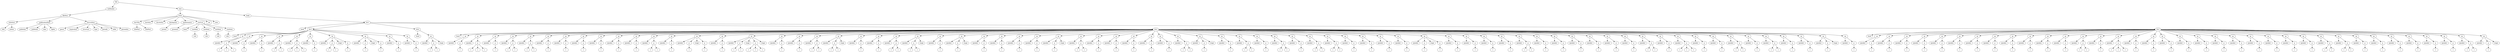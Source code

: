 digraph Tree {
	"t0" [label = "TEI"];
	"t1" [label = "teiHeader"];
	"t2" [label = "fileDesc"];
	"t3" [label = "titleStmt"];
	"t4" [label = "title"];
	"t5" [label = "author"];
	"t6" [label = "publicationStmt"];
	"t7" [label = "publisher"];
	"t8" [label = "publisher"];
	"t9" [label = "idno"];
	"t10" [label = "rights"];
	"t11" [label = "SourceDesc"];
	"t12" [label = "genre"];
	"t13" [label = "inspiration"];
	"t14" [label = "structure"];
	"t15" [label = "type"];
	"t16" [label = "periode"];
	"t17" [label = "taille"];
	"t18" [label = "permalien"];
	"t19" [label = "text"];
	"t20" [label = "front"];
	"t21" [label = "docTitle"];
	"t22" [label = "titlePart"];
	"t23" [label = "titlePart"];
	"t24" [label = "docDate"];
	"t25" [label = "docAuthor"];
	"t26" [label = "docImprint"];
	"t27" [label = "printer"];
	"t28" [label = "performance"];
	"t29" [label = "premiere"];
	"t30" [label = "castList"];
	"t31" [label = "head"];
	"t32" [label = "castItem"];
	"t33" [label = "role"];
	"t34" [label = "castItem"];
	"t35" [label = "role"];
	"t36" [label = "castItem"];
	"t37" [label = "role"];
	"t38" [label = "castItem"];
	"t39" [label = "role"];
	"t40" [label = "set"];
	"t41" [label = "note"];
	"t42" [label = "body"];
	"t43" [label = "div1"];
	"t44" [label = "head"];
	"t45" [label = "div2"];
	"t46" [label = "head"];
	"t47" [label = "sp"];
	"t48" [label = "speaker"];
	"t49" [label = "p"];
	"t50" [label = "s"];
	"t51" [label = "s"];
	"t52" [label = "s"];
	"t53" [label = "sp"];
	"t54" [label = "speaker"];
	"t55" [label = "p"];
	"t56" [label = "s"];
	"t57" [label = "sp"];
	"t58" [label = "speaker"];
	"t59" [label = "p"];
	"t60" [label = "s"];
	"t61" [label = "sp"];
	"t62" [label = "speaker"];
	"t63" [label = "p"];
	"t64" [label = "s"];
	"t65" [label = "s"];
	"t66" [label = "sp"];
	"t67" [label = "speaker"];
	"t68" [label = "p"];
	"t69" [label = "s"];
	"t70" [label = "s"];
	"t71" [label = "s"];
	"t72" [label = "sp"];
	"t73" [label = "speaker"];
	"t74" [label = "p"];
	"t75" [label = "s"];
	"t76" [label = "sp"];
	"t77" [label = "speaker"];
	"t78" [label = "p"];
	"t79" [label = "s"];
	"t80" [label = "s"];
	"t81" [label = "stage"];
	"t82" [label = "p"];
	"t83" [label = "s"];
	"t84" [label = "sp"];
	"t85" [label = "speaker"];
	"t86" [label = "p"];
	"t87" [label = "s"];
	"t88" [label = "stage"];
	"t89" [label = "p"];
	"t90" [label = "s"];
	"t91" [label = "sp"];
	"t92" [label = "speaker"];
	"t93" [label = "p"];
	"t94" [label = "s"];
	"t95" [label = "sp"];
	"t96" [label = "speaker"];
	"t97" [label = "p"];
	"t98" [label = "s"];
	"t99" [label = "div2"];
	"t100" [label = "head"];
	"t101" [label = "sp"];
	"t102" [label = "speaker"];
	"t103" [label = "p"];
	"t104" [label = "s"];
	"t105" [label = "s"];
	"t106" [label = "stage"];
	"t107" [label = "div2"];
	"t108" [label = "head"];
	"t109" [label = "sp"];
	"t110" [label = "speaker"];
	"t111" [label = "p"];
	"t112" [label = "s"];
	"t113" [label = "sp"];
	"t114" [label = "speaker"];
	"t115" [label = "p"];
	"t116" [label = "s"];
	"t117" [label = "s"];
	"t118" [label = "s"];
	"t119" [label = "sp"];
	"t120" [label = "speaker"];
	"t121" [label = "p"];
	"t122" [label = "s"];
	"t123" [label = "sp"];
	"t124" [label = "speaker"];
	"t125" [label = "p"];
	"t126" [label = "s"];
	"t127" [label = "s"];
	"t128" [label = "sp"];
	"t129" [label = "speaker"];
	"t130" [label = "p"];
	"t131" [label = "s"];
	"t132" [label = "s"];
	"t133" [label = "sp"];
	"t134" [label = "speaker"];
	"t135" [label = "p"];
	"t136" [label = "s"];
	"t137" [label = "sp"];
	"t138" [label = "speaker"];
	"t139" [label = "p"];
	"t140" [label = "s"];
	"t141" [label = "sp"];
	"t142" [label = "speaker"];
	"t143" [label = "p"];
	"t144" [label = "s"];
	"t145" [label = "sp"];
	"t146" [label = "speaker"];
	"t147" [label = "p"];
	"t148" [label = "s"];
	"t149" [label = "sp"];
	"t150" [label = "speaker"];
	"t151" [label = "p"];
	"t152" [label = "s"];
	"t153" [label = "sp"];
	"t154" [label = "speaker"];
	"t155" [label = "p"];
	"t156" [label = "s"];
	"t157" [label = "sp"];
	"t158" [label = "speaker"];
	"t159" [label = "p"];
	"t160" [label = "s"];
	"t161" [label = "s"];
	"t162" [label = "sp"];
	"t163" [label = "speaker"];
	"t164" [label = "p"];
	"t165" [label = "s"];
	"t166" [label = "sp"];
	"t167" [label = "speaker"];
	"t168" [label = "p"];
	"t169" [label = "s"];
	"t170" [label = "stage"];
	"t171" [label = "p"];
	"t172" [label = "s"];
	"t173" [label = "sp"];
	"t174" [label = "speaker"];
	"t175" [label = "p"];
	"t176" [label = "s"];
	"t177" [label = "sp"];
	"t178" [label = "speaker"];
	"t179" [label = "p"];
	"t180" [label = "s"];
	"t181" [label = "s"];
	"t182" [label = "stage"];
	"t183" [label = "p"];
	"t184" [label = "s"];
	"t185" [label = "s"];
	"t186" [label = "s"];
	"t187" [label = "stage"];
	"t188" [label = "sp"];
	"t189" [label = "speaker"];
	"t190" [label = "p"];
	"t191" [label = "s"];
	"t192" [label = "sp"];
	"t193" [label = "speaker"];
	"t194" [label = "p"];
	"t195" [label = "s"];
	"t196" [label = "sp"];
	"t197" [label = "speaker"];
	"t198" [label = "p"];
	"t199" [label = "s"];
	"t200" [label = "s"];
	"t201" [label = "sp"];
	"t202" [label = "speaker"];
	"t203" [label = "p"];
	"t204" [label = "s"];
	"t205" [label = "s"];
	"t206" [label = "stage"];
	"t207" [label = "sp"];
	"t208" [label = "speaker"];
	"t209" [label = "p"];
	"t210" [label = "s"];
	"t211" [label = "sp"];
	"t212" [label = "speaker"];
	"t213" [label = "p"];
	"t214" [label = "s"];
	"t215" [label = "sp"];
	"t216" [label = "speaker"];
	"t217" [label = "p"];
	"t218" [label = "s"];
	"t219" [label = "s"];
	"t220" [label = "sp"];
	"t221" [label = "speaker"];
	"t222" [label = "p"];
	"t223" [label = "s"];
	"t224" [label = "s"];
	"t225" [label = "stage"];
	"t226" [label = "sp"];
	"t227" [label = "speaker"];
	"t228" [label = "p"];
	"t229" [label = "s"];
	"t230" [label = "sp"];
	"t231" [label = "speaker"];
	"t232" [label = "p"];
	"t233" [label = "s"];
	"t234" [label = "stage"];
	"t235" [label = "sp"];
	"t236" [label = "speaker"];
	"t237" [label = "p"];
	"t238" [label = "s"];
	"t239" [label = "sp"];
	"t240" [label = "speaker"];
	"t241" [label = "p"];
	"t242" [label = "s"];
	"t243" [label = "sp"];
	"t244" [label = "speaker"];
	"t245" [label = "p"];
	"t246" [label = "s"];
	"t247" [label = "sp"];
	"t248" [label = "speaker"];
	"t249" [label = "p"];
	"t250" [label = "s"];
	"t251" [label = "sp"];
	"t252" [label = "speaker"];
	"t253" [label = "p"];
	"t254" [label = "s"];
	"t255" [label = "stage"];
	"t256" [label = "sp"];
	"t257" [label = "speaker"];
	"t258" [label = "p"];
	"t259" [label = "s"];
	"t260" [label = "s"];
	"t261" [label = "sp"];
	"t262" [label = "speaker"];
	"t263" [label = "p"];
	"t264" [label = "s"];
	"t265" [label = "sp"];
	"t266" [label = "speaker"];
	"t267" [label = "p"];
	"t268" [label = "s"];
	"t269" [label = "sp"];
	"t270" [label = "speaker"];
	"t271" [label = "p"];
	"t272" [label = "s"];
	"t273" [label = "sp"];
	"t274" [label = "speaker"];
	"t275" [label = "p"];
	"t276" [label = "s"];
	"t277" [label = "sp"];
	"t278" [label = "speaker"];
	"t279" [label = "p"];
	"t280" [label = "s"];
	"t281" [label = "sp"];
	"t282" [label = "speaker"];
	"t283" [label = "p"];
	"t284" [label = "s"];
	"t285" [label = "s"];
	"t286" [label = "sp"];
	"t287" [label = "speaker"];
	"t288" [label = "p"];
	"t289" [label = "s"];
	"t290" [label = "stage"];
	"t291" [label = "sp"];
	"t292" [label = "speaker"];
	"t293" [label = "p"];
	"t294" [label = "s"];
	"t295" [label = "sp"];
	"t296" [label = "speaker"];
	"t297" [label = "p"];
	"t298" [label = "s"];
	"t299" [label = "s"];
	"t300" [label = "sp"];
	"t301" [label = "speaker"];
	"t302" [label = "p"];
	"t303" [label = "s"];
	"t304" [label = "sp"];
	"t305" [label = "speaker"];
	"t306" [label = "p"];
	"t307" [label = "s"];
	"t308" [label = "s"];
	"t309" [label = "sp"];
	"t310" [label = "speaker"];
	"t311" [label = "p"];
	"t312" [label = "s"];
	"t313" [label = "sp"];
	"t314" [label = "speaker"];
	"t315" [label = "p"];
	"t316" [label = "s"];
	"t317" [label = "s"];
	"t318" [label = "sp"];
	"t319" [label = "speaker"];
	"t320" [label = "p"];
	"t321" [label = "s"];
	"t322" [label = "s"];
	"t323" [label = "sp"];
	"t324" [label = "speaker"];
	"t325" [label = "p"];
	"t326" [label = "s"];
	"t327" [label = "sp"];
	"t328" [label = "speaker"];
	"t329" [label = "p"];
	"t330" [label = "s"];
	"t331" [label = "sp"];
	"t332" [label = "speaker"];
	"t333" [label = "p"];
	"t334" [label = "s"];
	"t335" [label = "sp"];
	"t336" [label = "speaker"];
	"t337" [label = "p"];
	"t338" [label = "s"];
	"t339" [label = "sp"];
	"t340" [label = "speaker"];
	"t341" [label = "p"];
	"t342" [label = "s"];
	"t343" [label = "stage"];
	"t344" [label = "p"];
	"t345" [label = "s"];
	"t346" [label = "sp"];
	"t347" [label = "speaker"];
	"t348" [label = "p"];
	"t349" [label = "s"];
	"t350" [label = "sp"];
	"t351" [label = "speaker"];
	"t352" [label = "p"];
	"t353" [label = "s"];
	"t354" [label = "sp"];
	"t355" [label = "speaker"];
	"t356" [label = "p"];
	"t357" [label = "s"];
	"t358" [label = "sp"];
	"t359" [label = "speaker"];
	"t360" [label = "p"];
	"t361" [label = "s"];
	"t362" [label = "sp"];
	"t363" [label = "speaker"];
	"t364" [label = "p"];
	"t365" [label = "s"];
	"t366" [label = "s"];
	"t367" [label = "sp"];
	"t368" [label = "speaker"];
	"t369" [label = "p"];
	"t370" [label = "s"];
	"t371" [label = "sp"];
	"t372" [label = "speaker"];
	"t373" [label = "p"];
	"t374" [label = "s"];
	"t375" [label = "sp"];
	"t376" [label = "speaker"];
	"t377" [label = "p"];
	"t378" [label = "s"];
	"t379" [label = "sp"];
	"t380" [label = "speaker"];
	"t381" [label = "p"];
	"t382" [label = "s"];
	"t383" [label = "sp"];
	"t384" [label = "speaker"];
	"t385" [label = "p"];
	"t386" [label = "s"];
	"t387" [label = "sp"];
	"t388" [label = "speaker"];
	"t389" [label = "p"];
	"t390" [label = "s"];
	"t391" [label = "sp"];
	"t392" [label = "speaker"];
	"t393" [label = "p"];
	"t394" [label = "s"];
	"t395" [label = "s"];
	"t396" [label = "sp"];
	"t397" [label = "speaker"];
	"t398" [label = "p"];
	"t399" [label = "s"];
	"t400" [label = "sp"];
	"t401" [label = "speaker"];
	"t402" [label = "p"];
	"t403" [label = "s"];
	"t404" [label = "s"];
	"t405" [label = "s"];
	"t406" [label = "sp"];
	"t407" [label = "speaker"];
	"t408" [label = "p"];
	"t409" [label = "s"];
	"t410" [label = "sp"];
	"t411" [label = "speaker"];
	"t412" [label = "p"];
	"t413" [label = "s"];
	"t414" [label = "sp"];
	"t415" [label = "speaker"];
	"t416" [label = "p"];
	"t417" [label = "s"];
	"t418" [label = "s"];
	"t419" [label = "sp"];
	"t420" [label = "speaker"];
	"t421" [label = "p"];
	"t422" [label = "s"];
	"t423" [label = "sp"];
	"t424" [label = "speaker"];
	"t425" [label = "p"];
	"t426" [label = "s"];
	"t427" [label = "s"];
	"t428" [label = "sp"];
	"t429" [label = "speaker"];
	"t430" [label = "p"];
	"t431" [label = "s"];
	"t432" [label = "sp"];
	"t433" [label = "speaker"];
	"t434" [label = "p"];
	"t435" [label = "s"];
	"t436" [label = "sp"];
	"t437" [label = "speaker"];
	"t438" [label = "p"];
	"t439" [label = "s"];
	"t440" [label = "stage"];
	"t441" [label = "sp"];
	"t442" [label = "speaker"];
	"t443" [label = "p"];
	"t444" [label = "s"];
	"t445" [label = "div2"];
	"t446" [label = "head"];
	"t447" [label = "sp"];
	"t448" [label = "speaker"];
	"t449" [label = "p"];
	"t450" [label = "s"];
	"t451" [label = "sp"];
	"t452" [label = "speaker"];
	"t453" [label = "p"];
	"t454" [label = "s"];
	"t455" [label = "sp"];
	"t456" [label = "speaker"];
	"t457" [label = "p"];
	"t458" [label = "s"];
	"t459" [label = "sp"];
	"t460" [label = "speaker"];
	"t461" [label = "p"];
	"t462" [label = "s"];
	"t463" [label = "sp"];
	"t464" [label = "speaker"];
	"t465" [label = "p"];
	"t466" [label = "s"];
	"t467" [label = "sp"];
	"t468" [label = "speaker"];
	"t469" [label = "p"];
	"t470" [label = "s"];
	"t471" [label = "sp"];
	"t472" [label = "speaker"];
	"t473" [label = "p"];
	"t474" [label = "s"];
	"t475" [label = "sp"];
	"t476" [label = "speaker"];
	"t477" [label = "p"];
	"t478" [label = "s"];
	"t479" [label = "sp"];
	"t480" [label = "speaker"];
	"t481" [label = "p"];
	"t482" [label = "s"];
	"t483" [label = "sp"];
	"t484" [label = "speaker"];
	"t485" [label = "p"];
	"t486" [label = "s"];
	"t487" [label = "sp"];
	"t488" [label = "speaker"];
	"t489" [label = "p"];
	"t490" [label = "s"];
	"t491" [label = "sp"];
	"t492" [label = "speaker"];
	"t493" [label = "p"];
	"t494" [label = "s"];
	"t495" [label = "sp"];
	"t496" [label = "speaker"];
	"t497" [label = "p"];
	"t498" [label = "s"];
	"t499" [label = "s"];
	"t500" [label = "sp"];
	"t501" [label = "speaker"];
	"t502" [label = "p"];
	"t503" [label = "s"];
	"t504" [label = "sp"];
	"t505" [label = "speaker"];
	"t506" [label = "p"];
	"t507" [label = "s"];
	"t508" [label = "s"];
	"t509" [label = "s"];
	"t510" [label = "sp"];
	"t511" [label = "speaker"];
	"t512" [label = "p"];
	"t513" [label = "s"];
	"t514" [label = "sp"];
	"t515" [label = "speaker"];
	"t516" [label = "p"];
	"t517" [label = "s"];
	"t518" [label = "sp"];
	"t519" [label = "speaker"];
	"t520" [label = "p"];
	"t521" [label = "s"];
	"t522" [label = "sp"];
	"t523" [label = "speaker"];
	"t524" [label = "p"];
	"t525" [label = "s"];
	"t526" [label = "sp"];
	"t527" [label = "speaker"];
	"t528" [label = "p"];
	"t529" [label = "s"];
	"t530" [label = "sp"];
	"t531" [label = "speaker"];
	"t532" [label = "p"];
	"t533" [label = "s"];
	"t534" [label = "sp"];
	"t535" [label = "speaker"];
	"t536" [label = "p"];
	"t537" [label = "s"];
	"t538" [label = "sp"];
	"t539" [label = "speaker"];
	"t540" [label = "p"];
	"t541" [label = "s"];
	"t542" [label = "sp"];
	"t543" [label = "speaker"];
	"t544" [label = "p"];
	"t545" [label = "s"];
	"t546" [label = "sp"];
	"t547" [label = "speaker"];
	"t548" [label = "p"];
	"t549" [label = "s"];
	"t550" [label = "sp"];
	"t551" [label = "speaker"];
	"t552" [label = "p"];
	"t553" [label = "s"];
	"t554" [label = "sp"];
	"t555" [label = "speaker"];
	"t556" [label = "p"];
	"t557" [label = "s"];
	"t558" [label = "s"];
	"t559" [label = "sp"];
	"t560" [label = "speaker"];
	"t561" [label = "p"];
	"t562" [label = "s"];
	"t563" [label = "s"];
	"t564" [label = "sp"];
	"t565" [label = "speaker"];
	"t566" [label = "p"];
	"t567" [label = "s"];
	"t568" [label = "sp"];
	"t569" [label = "speaker"];
	"t570" [label = "p"];
	"t571" [label = "s"];
	"t572" [label = "sp"];
	"t573" [label = "speaker"];
	"t574" [label = "p"];
	"t575" [label = "s"];
	"t576" [label = "sp"];
	"t577" [label = "speaker"];
	"t578" [label = "p"];
	"t579" [label = "s"];
	"t580" [label = "sp"];
	"t581" [label = "speaker"];
	"t582" [label = "p"];
	"t583" [label = "s"];
	"t584" [label = "sp"];
	"t585" [label = "speaker"];
	"t586" [label = "p"];
	"t587" [label = "s"];
	"t588" [label = "sp"];
	"t589" [label = "speaker"];
	"t590" [label = "p"];
	"t591" [label = "s"];
	"t592" [label = "s"];
	"t593" [label = "sp"];
	"t594" [label = "speaker"];
	"t595" [label = "p"];
	"t596" [label = "s"];
	"t597" [label = "stage"];
	"t0" -> "t1";
	"t1" -> "t2";
	"t2" -> "t3";
	"t3" -> "t4";
	"t3" -> "t5";
	"t2" -> "t6";
	"t6" -> "t7";
	"t6" -> "t8";
	"t6" -> "t9";
	"t6" -> "t10";
	"t2" -> "t11";
	"t11" -> "t12";
	"t11" -> "t13";
	"t11" -> "t14";
	"t11" -> "t15";
	"t11" -> "t16";
	"t11" -> "t17";
	"t11" -> "t18";
	"t0" -> "t19";
	"t19" -> "t20";
	"t20" -> "t21";
	"t21" -> "t22";
	"t21" -> "t23";
	"t20" -> "t24";
	"t20" -> "t25";
	"t20" -> "t26";
	"t26" -> "t27";
	"t20" -> "t28";
	"t28" -> "t29";
	"t20" -> "t30";
	"t30" -> "t31";
	"t30" -> "t32";
	"t32" -> "t33";
	"t30" -> "t34";
	"t34" -> "t35";
	"t30" -> "t36";
	"t36" -> "t37";
	"t30" -> "t38";
	"t38" -> "t39";
	"t20" -> "t40";
	"t20" -> "t41";
	"t19" -> "t42";
	"t42" -> "t43";
	"t43" -> "t44";
	"t43" -> "t45";
	"t45" -> "t46";
	"t45" -> "t47";
	"t47" -> "t48";
	"t47" -> "t49";
	"t49" -> "t50";
	"t49" -> "t51";
	"t49" -> "t52";
	"t45" -> "t53";
	"t53" -> "t54";
	"t53" -> "t55";
	"t55" -> "t56";
	"t45" -> "t57";
	"t57" -> "t58";
	"t57" -> "t59";
	"t59" -> "t60";
	"t45" -> "t61";
	"t61" -> "t62";
	"t61" -> "t63";
	"t63" -> "t64";
	"t63" -> "t65";
	"t45" -> "t66";
	"t66" -> "t67";
	"t66" -> "t68";
	"t68" -> "t69";
	"t68" -> "t70";
	"t68" -> "t71";
	"t45" -> "t72";
	"t72" -> "t73";
	"t72" -> "t74";
	"t74" -> "t75";
	"t45" -> "t76";
	"t76" -> "t77";
	"t76" -> "t78";
	"t78" -> "t79";
	"t78" -> "t80";
	"t76" -> "t81";
	"t76" -> "t82";
	"t82" -> "t83";
	"t45" -> "t84";
	"t84" -> "t85";
	"t84" -> "t86";
	"t86" -> "t87";
	"t84" -> "t88";
	"t84" -> "t89";
	"t89" -> "t90";
	"t45" -> "t91";
	"t91" -> "t92";
	"t91" -> "t93";
	"t93" -> "t94";
	"t45" -> "t95";
	"t95" -> "t96";
	"t95" -> "t97";
	"t97" -> "t98";
	"t43" -> "t99";
	"t99" -> "t100";
	"t99" -> "t101";
	"t101" -> "t102";
	"t101" -> "t103";
	"t103" -> "t104";
	"t103" -> "t105";
	"t101" -> "t106";
	"t43" -> "t107";
	"t107" -> "t108";
	"t107" -> "t109";
	"t109" -> "t110";
	"t109" -> "t111";
	"t111" -> "t112";
	"t107" -> "t113";
	"t113" -> "t114";
	"t113" -> "t115";
	"t115" -> "t116";
	"t115" -> "t117";
	"t115" -> "t118";
	"t107" -> "t119";
	"t119" -> "t120";
	"t119" -> "t121";
	"t121" -> "t122";
	"t107" -> "t123";
	"t123" -> "t124";
	"t123" -> "t125";
	"t125" -> "t126";
	"t125" -> "t127";
	"t107" -> "t128";
	"t128" -> "t129";
	"t128" -> "t130";
	"t130" -> "t131";
	"t130" -> "t132";
	"t107" -> "t133";
	"t133" -> "t134";
	"t133" -> "t135";
	"t135" -> "t136";
	"t107" -> "t137";
	"t137" -> "t138";
	"t137" -> "t139";
	"t139" -> "t140";
	"t107" -> "t141";
	"t141" -> "t142";
	"t141" -> "t143";
	"t143" -> "t144";
	"t107" -> "t145";
	"t145" -> "t146";
	"t145" -> "t147";
	"t147" -> "t148";
	"t107" -> "t149";
	"t149" -> "t150";
	"t149" -> "t151";
	"t151" -> "t152";
	"t107" -> "t153";
	"t153" -> "t154";
	"t153" -> "t155";
	"t155" -> "t156";
	"t107" -> "t157";
	"t157" -> "t158";
	"t157" -> "t159";
	"t159" -> "t160";
	"t159" -> "t161";
	"t107" -> "t162";
	"t162" -> "t163";
	"t162" -> "t164";
	"t164" -> "t165";
	"t107" -> "t166";
	"t166" -> "t167";
	"t166" -> "t168";
	"t168" -> "t169";
	"t166" -> "t170";
	"t166" -> "t171";
	"t171" -> "t172";
	"t107" -> "t173";
	"t173" -> "t174";
	"t173" -> "t175";
	"t175" -> "t176";
	"t107" -> "t177";
	"t177" -> "t178";
	"t177" -> "t179";
	"t179" -> "t180";
	"t179" -> "t181";
	"t177" -> "t182";
	"t177" -> "t183";
	"t183" -> "t184";
	"t183" -> "t185";
	"t183" -> "t186";
	"t177" -> "t187";
	"t107" -> "t188";
	"t188" -> "t189";
	"t188" -> "t190";
	"t190" -> "t191";
	"t107" -> "t192";
	"t192" -> "t193";
	"t192" -> "t194";
	"t194" -> "t195";
	"t107" -> "t196";
	"t196" -> "t197";
	"t196" -> "t198";
	"t198" -> "t199";
	"t198" -> "t200";
	"t107" -> "t201";
	"t201" -> "t202";
	"t201" -> "t203";
	"t203" -> "t204";
	"t203" -> "t205";
	"t201" -> "t206";
	"t107" -> "t207";
	"t207" -> "t208";
	"t207" -> "t209";
	"t209" -> "t210";
	"t107" -> "t211";
	"t211" -> "t212";
	"t211" -> "t213";
	"t213" -> "t214";
	"t107" -> "t215";
	"t215" -> "t216";
	"t215" -> "t217";
	"t217" -> "t218";
	"t217" -> "t219";
	"t107" -> "t220";
	"t220" -> "t221";
	"t220" -> "t222";
	"t222" -> "t223";
	"t222" -> "t224";
	"t220" -> "t225";
	"t107" -> "t226";
	"t226" -> "t227";
	"t226" -> "t228";
	"t228" -> "t229";
	"t107" -> "t230";
	"t230" -> "t231";
	"t230" -> "t232";
	"t232" -> "t233";
	"t230" -> "t234";
	"t107" -> "t235";
	"t235" -> "t236";
	"t235" -> "t237";
	"t237" -> "t238";
	"t107" -> "t239";
	"t239" -> "t240";
	"t239" -> "t241";
	"t241" -> "t242";
	"t107" -> "t243";
	"t243" -> "t244";
	"t243" -> "t245";
	"t245" -> "t246";
	"t107" -> "t247";
	"t247" -> "t248";
	"t247" -> "t249";
	"t249" -> "t250";
	"t107" -> "t251";
	"t251" -> "t252";
	"t251" -> "t253";
	"t253" -> "t254";
	"t251" -> "t255";
	"t107" -> "t256";
	"t256" -> "t257";
	"t256" -> "t258";
	"t258" -> "t259";
	"t258" -> "t260";
	"t107" -> "t261";
	"t261" -> "t262";
	"t261" -> "t263";
	"t263" -> "t264";
	"t107" -> "t265";
	"t265" -> "t266";
	"t265" -> "t267";
	"t267" -> "t268";
	"t107" -> "t269";
	"t269" -> "t270";
	"t269" -> "t271";
	"t271" -> "t272";
	"t107" -> "t273";
	"t273" -> "t274";
	"t273" -> "t275";
	"t275" -> "t276";
	"t107" -> "t277";
	"t277" -> "t278";
	"t277" -> "t279";
	"t279" -> "t280";
	"t107" -> "t281";
	"t281" -> "t282";
	"t281" -> "t283";
	"t283" -> "t284";
	"t283" -> "t285";
	"t107" -> "t286";
	"t286" -> "t287";
	"t286" -> "t288";
	"t288" -> "t289";
	"t286" -> "t290";
	"t107" -> "t291";
	"t291" -> "t292";
	"t291" -> "t293";
	"t293" -> "t294";
	"t107" -> "t295";
	"t295" -> "t296";
	"t295" -> "t297";
	"t297" -> "t298";
	"t297" -> "t299";
	"t107" -> "t300";
	"t300" -> "t301";
	"t300" -> "t302";
	"t302" -> "t303";
	"t107" -> "t304";
	"t304" -> "t305";
	"t304" -> "t306";
	"t306" -> "t307";
	"t306" -> "t308";
	"t107" -> "t309";
	"t309" -> "t310";
	"t309" -> "t311";
	"t311" -> "t312";
	"t107" -> "t313";
	"t313" -> "t314";
	"t313" -> "t315";
	"t315" -> "t316";
	"t315" -> "t317";
	"t107" -> "t318";
	"t318" -> "t319";
	"t318" -> "t320";
	"t320" -> "t321";
	"t320" -> "t322";
	"t107" -> "t323";
	"t323" -> "t324";
	"t323" -> "t325";
	"t325" -> "t326";
	"t107" -> "t327";
	"t327" -> "t328";
	"t327" -> "t329";
	"t329" -> "t330";
	"t107" -> "t331";
	"t331" -> "t332";
	"t331" -> "t333";
	"t333" -> "t334";
	"t107" -> "t335";
	"t335" -> "t336";
	"t335" -> "t337";
	"t337" -> "t338";
	"t107" -> "t339";
	"t339" -> "t340";
	"t339" -> "t341";
	"t341" -> "t342";
	"t339" -> "t343";
	"t339" -> "t344";
	"t344" -> "t345";
	"t107" -> "t346";
	"t346" -> "t347";
	"t346" -> "t348";
	"t348" -> "t349";
	"t107" -> "t350";
	"t350" -> "t351";
	"t350" -> "t352";
	"t352" -> "t353";
	"t107" -> "t354";
	"t354" -> "t355";
	"t354" -> "t356";
	"t356" -> "t357";
	"t107" -> "t358";
	"t358" -> "t359";
	"t358" -> "t360";
	"t360" -> "t361";
	"t107" -> "t362";
	"t362" -> "t363";
	"t362" -> "t364";
	"t364" -> "t365";
	"t364" -> "t366";
	"t107" -> "t367";
	"t367" -> "t368";
	"t367" -> "t369";
	"t369" -> "t370";
	"t107" -> "t371";
	"t371" -> "t372";
	"t371" -> "t373";
	"t373" -> "t374";
	"t107" -> "t375";
	"t375" -> "t376";
	"t375" -> "t377";
	"t377" -> "t378";
	"t107" -> "t379";
	"t379" -> "t380";
	"t379" -> "t381";
	"t381" -> "t382";
	"t107" -> "t383";
	"t383" -> "t384";
	"t383" -> "t385";
	"t385" -> "t386";
	"t107" -> "t387";
	"t387" -> "t388";
	"t387" -> "t389";
	"t389" -> "t390";
	"t107" -> "t391";
	"t391" -> "t392";
	"t391" -> "t393";
	"t393" -> "t394";
	"t393" -> "t395";
	"t107" -> "t396";
	"t396" -> "t397";
	"t396" -> "t398";
	"t398" -> "t399";
	"t107" -> "t400";
	"t400" -> "t401";
	"t400" -> "t402";
	"t402" -> "t403";
	"t402" -> "t404";
	"t402" -> "t405";
	"t107" -> "t406";
	"t406" -> "t407";
	"t406" -> "t408";
	"t408" -> "t409";
	"t107" -> "t410";
	"t410" -> "t411";
	"t410" -> "t412";
	"t412" -> "t413";
	"t107" -> "t414";
	"t414" -> "t415";
	"t414" -> "t416";
	"t416" -> "t417";
	"t416" -> "t418";
	"t107" -> "t419";
	"t419" -> "t420";
	"t419" -> "t421";
	"t421" -> "t422";
	"t107" -> "t423";
	"t423" -> "t424";
	"t423" -> "t425";
	"t425" -> "t426";
	"t425" -> "t427";
	"t107" -> "t428";
	"t428" -> "t429";
	"t428" -> "t430";
	"t430" -> "t431";
	"t107" -> "t432";
	"t432" -> "t433";
	"t432" -> "t434";
	"t434" -> "t435";
	"t107" -> "t436";
	"t436" -> "t437";
	"t436" -> "t438";
	"t438" -> "t439";
	"t436" -> "t440";
	"t107" -> "t441";
	"t441" -> "t442";
	"t441" -> "t443";
	"t443" -> "t444";
	"t43" -> "t445";
	"t445" -> "t446";
	"t445" -> "t447";
	"t447" -> "t448";
	"t447" -> "t449";
	"t449" -> "t450";
	"t445" -> "t451";
	"t451" -> "t452";
	"t451" -> "t453";
	"t453" -> "t454";
	"t445" -> "t455";
	"t455" -> "t456";
	"t455" -> "t457";
	"t457" -> "t458";
	"t445" -> "t459";
	"t459" -> "t460";
	"t459" -> "t461";
	"t461" -> "t462";
	"t445" -> "t463";
	"t463" -> "t464";
	"t463" -> "t465";
	"t465" -> "t466";
	"t445" -> "t467";
	"t467" -> "t468";
	"t467" -> "t469";
	"t469" -> "t470";
	"t445" -> "t471";
	"t471" -> "t472";
	"t471" -> "t473";
	"t473" -> "t474";
	"t445" -> "t475";
	"t475" -> "t476";
	"t475" -> "t477";
	"t477" -> "t478";
	"t445" -> "t479";
	"t479" -> "t480";
	"t479" -> "t481";
	"t481" -> "t482";
	"t445" -> "t483";
	"t483" -> "t484";
	"t483" -> "t485";
	"t485" -> "t486";
	"t445" -> "t487";
	"t487" -> "t488";
	"t487" -> "t489";
	"t489" -> "t490";
	"t445" -> "t491";
	"t491" -> "t492";
	"t491" -> "t493";
	"t493" -> "t494";
	"t445" -> "t495";
	"t495" -> "t496";
	"t495" -> "t497";
	"t497" -> "t498";
	"t497" -> "t499";
	"t445" -> "t500";
	"t500" -> "t501";
	"t500" -> "t502";
	"t502" -> "t503";
	"t445" -> "t504";
	"t504" -> "t505";
	"t504" -> "t506";
	"t506" -> "t507";
	"t506" -> "t508";
	"t506" -> "t509";
	"t445" -> "t510";
	"t510" -> "t511";
	"t510" -> "t512";
	"t512" -> "t513";
	"t445" -> "t514";
	"t514" -> "t515";
	"t514" -> "t516";
	"t516" -> "t517";
	"t445" -> "t518";
	"t518" -> "t519";
	"t518" -> "t520";
	"t520" -> "t521";
	"t445" -> "t522";
	"t522" -> "t523";
	"t522" -> "t524";
	"t524" -> "t525";
	"t445" -> "t526";
	"t526" -> "t527";
	"t526" -> "t528";
	"t528" -> "t529";
	"t445" -> "t530";
	"t530" -> "t531";
	"t530" -> "t532";
	"t532" -> "t533";
	"t445" -> "t534";
	"t534" -> "t535";
	"t534" -> "t536";
	"t536" -> "t537";
	"t445" -> "t538";
	"t538" -> "t539";
	"t538" -> "t540";
	"t540" -> "t541";
	"t445" -> "t542";
	"t542" -> "t543";
	"t542" -> "t544";
	"t544" -> "t545";
	"t445" -> "t546";
	"t546" -> "t547";
	"t546" -> "t548";
	"t548" -> "t549";
	"t445" -> "t550";
	"t550" -> "t551";
	"t550" -> "t552";
	"t552" -> "t553";
	"t445" -> "t554";
	"t554" -> "t555";
	"t554" -> "t556";
	"t556" -> "t557";
	"t556" -> "t558";
	"t445" -> "t559";
	"t559" -> "t560";
	"t559" -> "t561";
	"t561" -> "t562";
	"t561" -> "t563";
	"t445" -> "t564";
	"t564" -> "t565";
	"t564" -> "t566";
	"t566" -> "t567";
	"t445" -> "t568";
	"t568" -> "t569";
	"t568" -> "t570";
	"t570" -> "t571";
	"t445" -> "t572";
	"t572" -> "t573";
	"t572" -> "t574";
	"t574" -> "t575";
	"t445" -> "t576";
	"t576" -> "t577";
	"t576" -> "t578";
	"t578" -> "t579";
	"t445" -> "t580";
	"t580" -> "t581";
	"t580" -> "t582";
	"t582" -> "t583";
	"t445" -> "t584";
	"t584" -> "t585";
	"t584" -> "t586";
	"t586" -> "t587";
	"t445" -> "t588";
	"t588" -> "t589";
	"t588" -> "t590";
	"t590" -> "t591";
	"t590" -> "t592";
	"t445" -> "t593";
	"t593" -> "t594";
	"t593" -> "t595";
	"t595" -> "t596";
	"t593" -> "t597";
}
